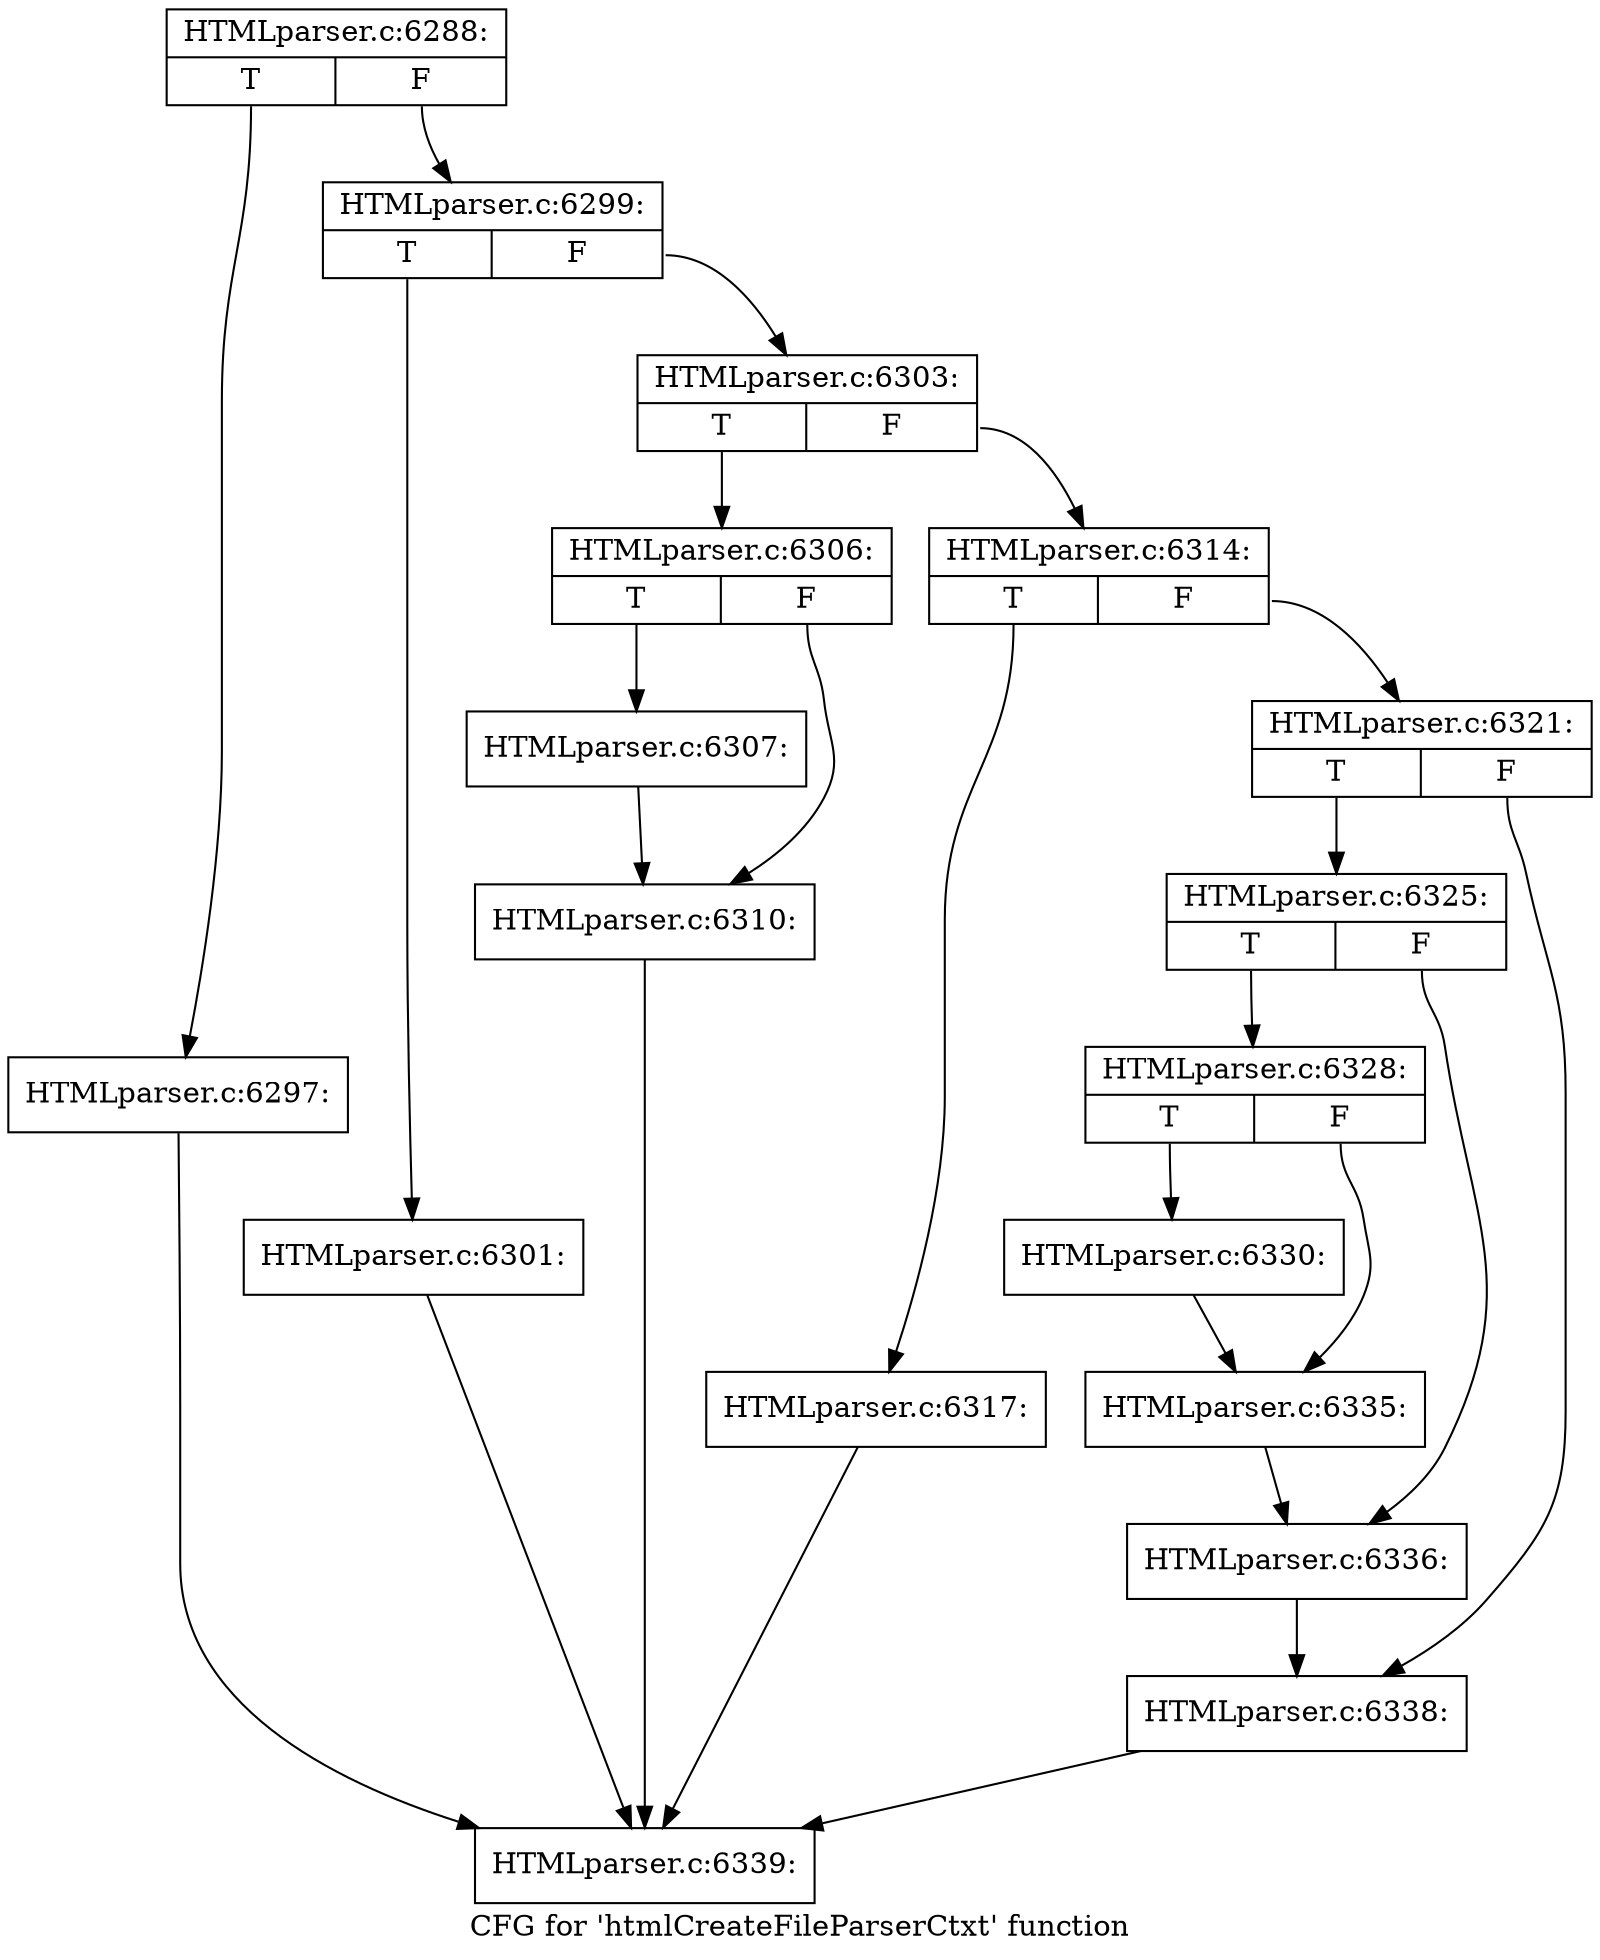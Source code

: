 digraph "CFG for 'htmlCreateFileParserCtxt' function" {
	label="CFG for 'htmlCreateFileParserCtxt' function";

	Node0x3c3dc90 [shape=record,label="{HTMLparser.c:6288:|{<s0>T|<s1>F}}"];
	Node0x3c3dc90:s0 -> Node0x3c3f5d0;
	Node0x3c3dc90:s1 -> Node0x3c3f620;
	Node0x3c3f5d0 [shape=record,label="{HTMLparser.c:6297:}"];
	Node0x3c3f5d0 -> Node0x3c3dfc0;
	Node0x3c3f620 [shape=record,label="{HTMLparser.c:6299:|{<s0>T|<s1>F}}"];
	Node0x3c3f620:s0 -> Node0x3c3fc00;
	Node0x3c3f620:s1 -> Node0x3c3fc50;
	Node0x3c3fc00 [shape=record,label="{HTMLparser.c:6301:}"];
	Node0x3c3fc00 -> Node0x3c3dfc0;
	Node0x3c3fc50 [shape=record,label="{HTMLparser.c:6303:|{<s0>T|<s1>F}}"];
	Node0x3c3fc50:s0 -> Node0x3c40410;
	Node0x3c3fc50:s1 -> Node0x3c40460;
	Node0x3c40410 [shape=record,label="{HTMLparser.c:6306:|{<s0>T|<s1>F}}"];
	Node0x3c40410:s0 -> Node0x3d4ec30;
	Node0x3c40410:s1 -> Node0x3d4ec80;
	Node0x3d4ec30 [shape=record,label="{HTMLparser.c:6307:}"];
	Node0x3d4ec30 -> Node0x3d4ec80;
	Node0x3d4ec80 [shape=record,label="{HTMLparser.c:6310:}"];
	Node0x3d4ec80 -> Node0x3c3dfc0;
	Node0x3c40460 [shape=record,label="{HTMLparser.c:6314:|{<s0>T|<s1>F}}"];
	Node0x3c40460:s0 -> Node0x3d4f570;
	Node0x3c40460:s1 -> Node0x3d50870;
	Node0x3d4f570 [shape=record,label="{HTMLparser.c:6317:}"];
	Node0x3d4f570 -> Node0x3c3dfc0;
	Node0x3d50870 [shape=record,label="{HTMLparser.c:6321:|{<s0>T|<s1>F}}"];
	Node0x3d50870:s0 -> Node0x3d50e20;
	Node0x3d50870:s1 -> Node0x3d50e70;
	Node0x3d50e20 [shape=record,label="{HTMLparser.c:6325:|{<s0>T|<s1>F}}"];
	Node0x3d50e20:s0 -> Node0x3d51590;
	Node0x3d50e20:s1 -> Node0x3d515e0;
	Node0x3d51590 [shape=record,label="{HTMLparser.c:6328:|{<s0>T|<s1>F}}"];
	Node0x3d51590:s0 -> Node0x3d51f20;
	Node0x3d51590:s1 -> Node0x3d52500;
	Node0x3d51f20 [shape=record,label="{HTMLparser.c:6330:}"];
	Node0x3d51f20 -> Node0x3d52500;
	Node0x3d52500 [shape=record,label="{HTMLparser.c:6335:}"];
	Node0x3d52500 -> Node0x3d515e0;
	Node0x3d515e0 [shape=record,label="{HTMLparser.c:6336:}"];
	Node0x3d515e0 -> Node0x3d50e70;
	Node0x3d50e70 [shape=record,label="{HTMLparser.c:6338:}"];
	Node0x3d50e70 -> Node0x3c3dfc0;
	Node0x3c3dfc0 [shape=record,label="{HTMLparser.c:6339:}"];
}
